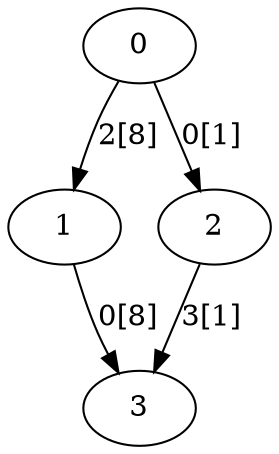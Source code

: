 digraph tree {
  0 -> 1 [label="2[8]"]
  0 -> 2 [label="0[1]"]
  1 -> 3 [label="0[8]"]
  2 -> 3 [label="3[1]"]
}
